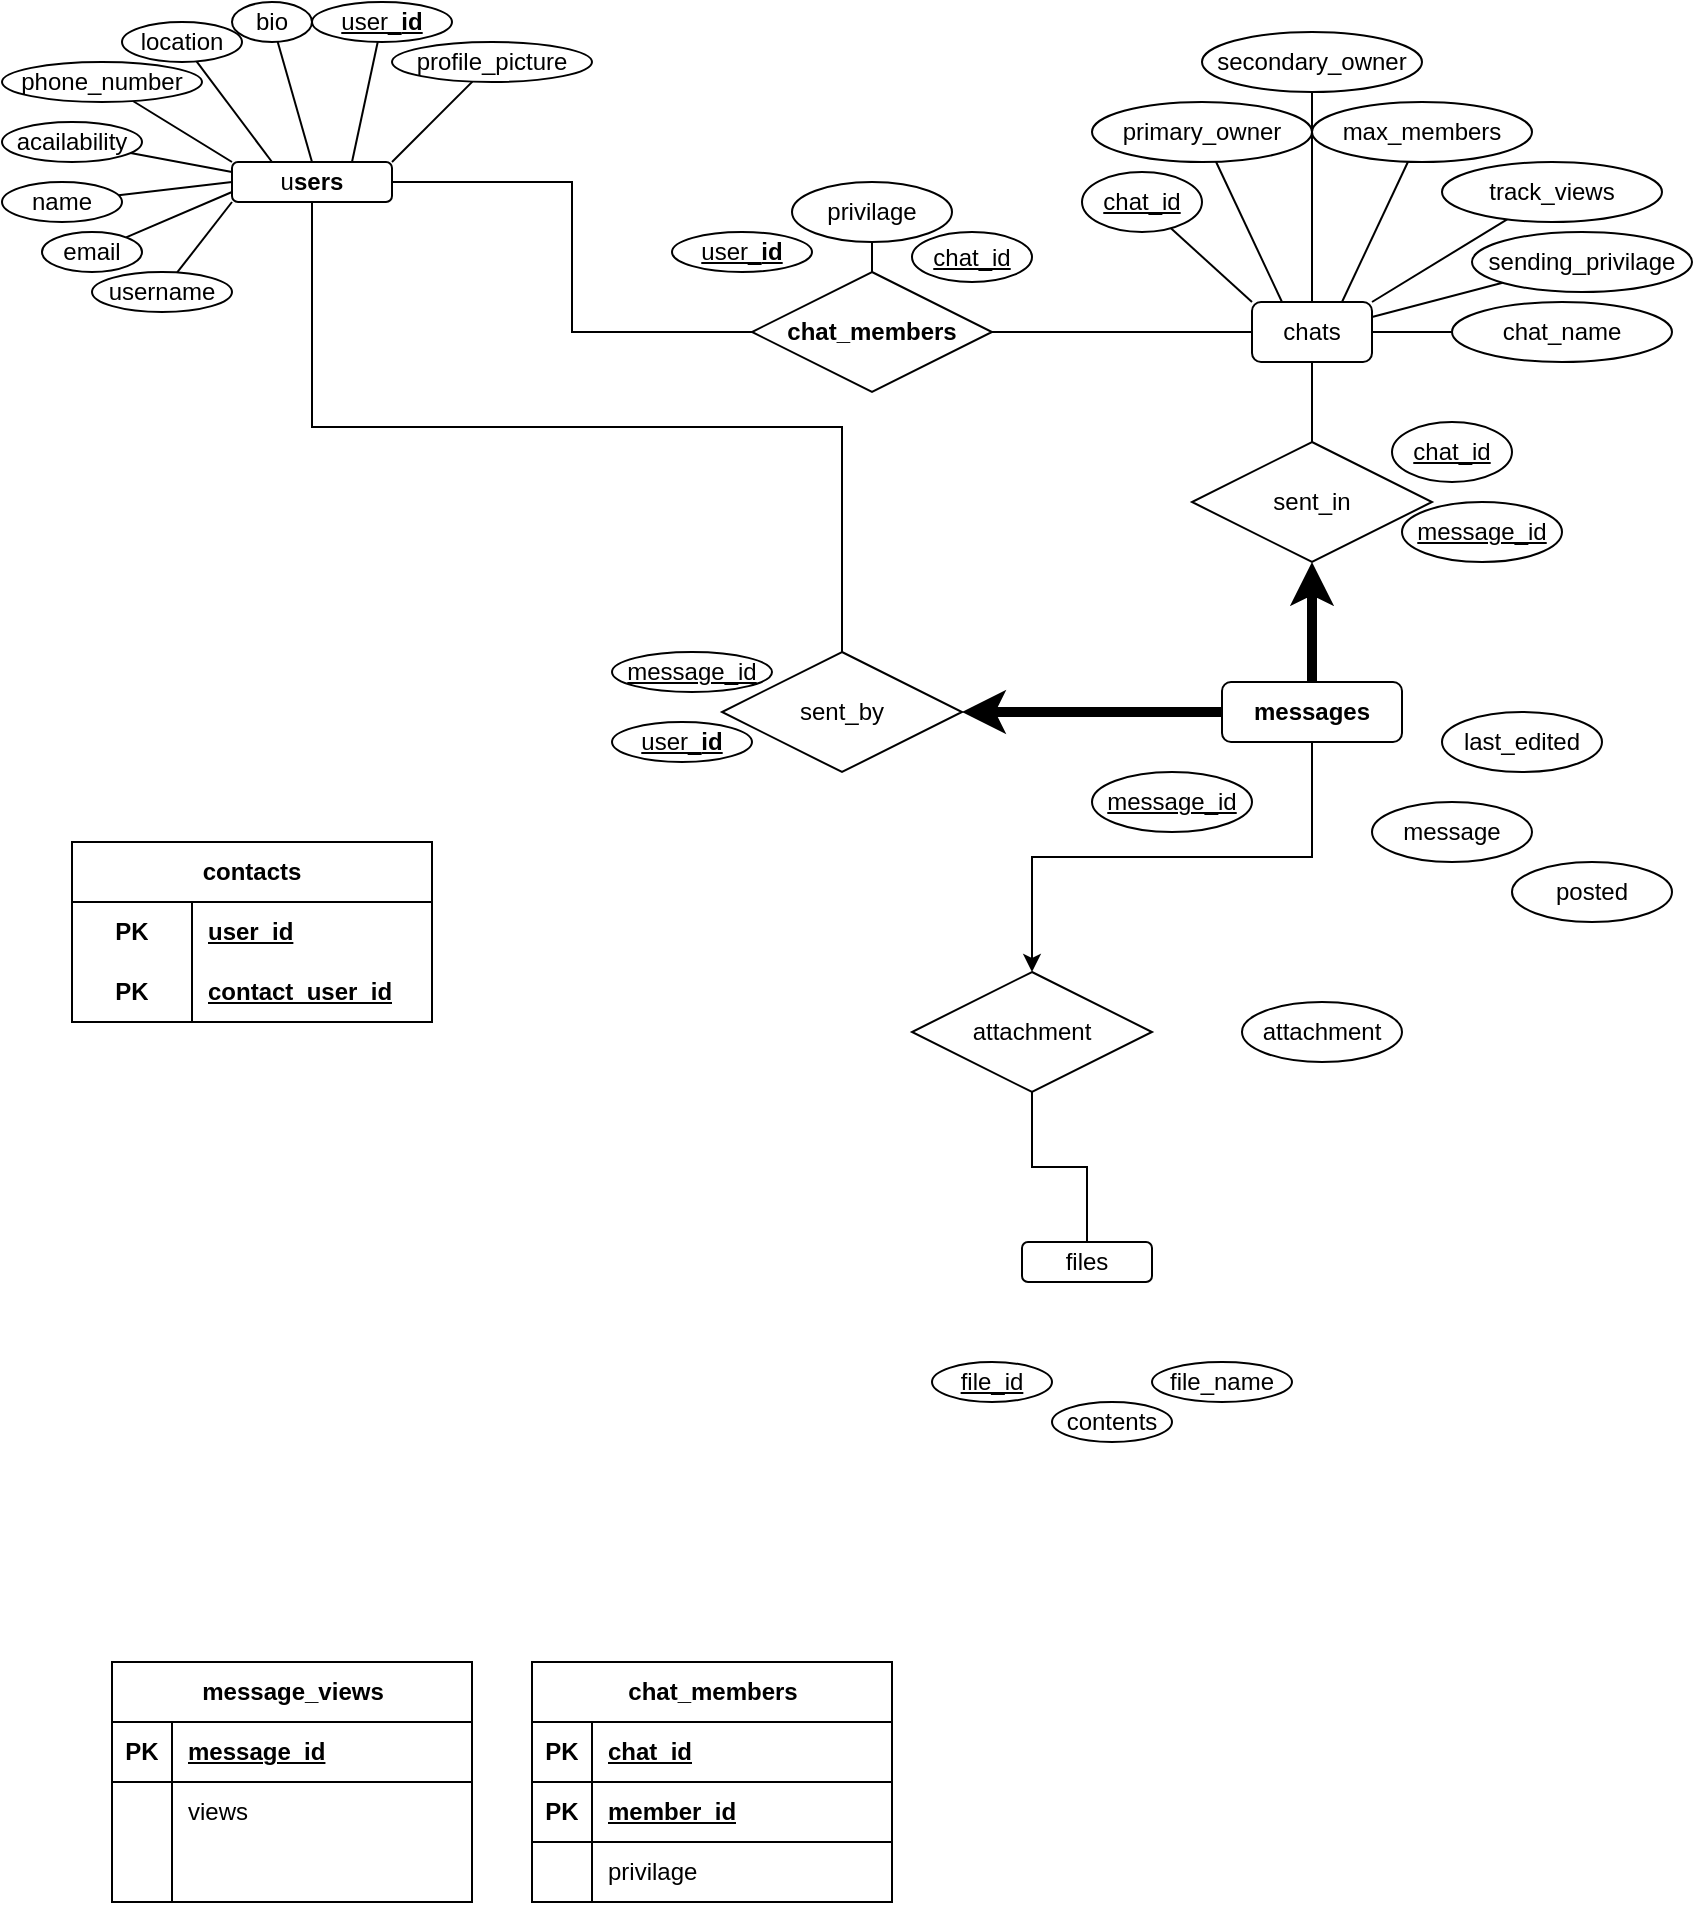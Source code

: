 <mxfile version="24.2.5" type="device">
  <diagram name="Page-1" id="mNlTKarFjd3dJtKIq2hN">
    <mxGraphModel dx="989" dy="578" grid="1" gridSize="10" guides="1" tooltips="1" connect="1" arrows="1" fold="1" page="1" pageScale="1" pageWidth="850" pageHeight="1100" math="0" shadow="0">
      <root>
        <mxCell id="0" />
        <mxCell id="1" parent="0" />
        <mxCell id="FEFO1clRmgiJMjdLypW7-79" value="contacts" style="shape=table;startSize=30;container=1;collapsible=1;childLayout=tableLayout;fixedRows=1;rowLines=0;fontStyle=1;align=center;resizeLast=1;html=1;whiteSpace=wrap;" parent="1" vertex="1">
          <mxGeometry x="40" y="430" width="180" height="90" as="geometry" />
        </mxCell>
        <mxCell id="FEFO1clRmgiJMjdLypW7-80" value="" style="shape=tableRow;horizontal=0;startSize=0;swimlaneHead=0;swimlaneBody=0;fillColor=none;collapsible=0;dropTarget=0;points=[[0,0.5],[1,0.5]];portConstraint=eastwest;top=0;left=0;right=0;bottom=0;html=1;" parent="FEFO1clRmgiJMjdLypW7-79" vertex="1">
          <mxGeometry y="30" width="180" height="30" as="geometry" />
        </mxCell>
        <mxCell id="FEFO1clRmgiJMjdLypW7-81" value="PK" style="shape=partialRectangle;connectable=0;fillColor=none;top=0;left=0;bottom=0;right=0;fontStyle=1;overflow=hidden;html=1;whiteSpace=wrap;" parent="FEFO1clRmgiJMjdLypW7-80" vertex="1">
          <mxGeometry width="60" height="30" as="geometry">
            <mxRectangle width="60" height="30" as="alternateBounds" />
          </mxGeometry>
        </mxCell>
        <mxCell id="FEFO1clRmgiJMjdLypW7-82" value="user_id" style="shape=partialRectangle;connectable=0;fillColor=none;top=0;left=0;bottom=0;right=0;align=left;spacingLeft=6;fontStyle=5;overflow=hidden;html=1;whiteSpace=wrap;" parent="FEFO1clRmgiJMjdLypW7-80" vertex="1">
          <mxGeometry x="60" width="120" height="30" as="geometry">
            <mxRectangle width="120" height="30" as="alternateBounds" />
          </mxGeometry>
        </mxCell>
        <mxCell id="FEFO1clRmgiJMjdLypW7-83" value="" style="shape=tableRow;horizontal=0;startSize=0;swimlaneHead=0;swimlaneBody=0;fillColor=none;collapsible=0;dropTarget=0;points=[[0,0.5],[1,0.5]];portConstraint=eastwest;top=0;left=0;right=0;bottom=1;html=1;" parent="FEFO1clRmgiJMjdLypW7-79" vertex="1">
          <mxGeometry y="60" width="180" height="30" as="geometry" />
        </mxCell>
        <mxCell id="FEFO1clRmgiJMjdLypW7-84" value="PK" style="shape=partialRectangle;connectable=0;fillColor=none;top=0;left=0;bottom=0;right=0;fontStyle=1;overflow=hidden;html=1;whiteSpace=wrap;" parent="FEFO1clRmgiJMjdLypW7-83" vertex="1">
          <mxGeometry width="60" height="30" as="geometry">
            <mxRectangle width="60" height="30" as="alternateBounds" />
          </mxGeometry>
        </mxCell>
        <mxCell id="FEFO1clRmgiJMjdLypW7-85" value="contact_user_id" style="shape=partialRectangle;connectable=0;fillColor=none;top=0;left=0;bottom=0;right=0;align=left;spacingLeft=6;fontStyle=5;overflow=hidden;html=1;whiteSpace=wrap;" parent="FEFO1clRmgiJMjdLypW7-83" vertex="1">
          <mxGeometry x="60" width="120" height="30" as="geometry">
            <mxRectangle width="120" height="30" as="alternateBounds" />
          </mxGeometry>
        </mxCell>
        <mxCell id="FEFO1clRmgiJMjdLypW7-175" value="chat_members" style="shape=table;startSize=30;container=1;collapsible=1;childLayout=tableLayout;fixedRows=1;rowLines=0;fontStyle=1;align=center;resizeLast=1;html=1;" parent="1" vertex="1">
          <mxGeometry x="270" y="840" width="180" height="120" as="geometry" />
        </mxCell>
        <mxCell id="FEFO1clRmgiJMjdLypW7-176" value="" style="shape=tableRow;horizontal=0;startSize=0;swimlaneHead=0;swimlaneBody=0;fillColor=none;collapsible=0;dropTarget=0;points=[[0,0.5],[1,0.5]];portConstraint=eastwest;top=0;left=0;right=0;bottom=1;" parent="FEFO1clRmgiJMjdLypW7-175" vertex="1">
          <mxGeometry y="30" width="180" height="30" as="geometry" />
        </mxCell>
        <mxCell id="FEFO1clRmgiJMjdLypW7-177" value="PK" style="shape=partialRectangle;connectable=0;fillColor=none;top=0;left=0;bottom=0;right=0;fontStyle=1;overflow=hidden;whiteSpace=wrap;html=1;" parent="FEFO1clRmgiJMjdLypW7-176" vertex="1">
          <mxGeometry width="30" height="30" as="geometry">
            <mxRectangle width="30" height="30" as="alternateBounds" />
          </mxGeometry>
        </mxCell>
        <mxCell id="FEFO1clRmgiJMjdLypW7-178" value="chat_id" style="shape=partialRectangle;connectable=0;fillColor=none;top=0;left=0;bottom=0;right=0;align=left;spacingLeft=6;fontStyle=5;overflow=hidden;whiteSpace=wrap;html=1;" parent="FEFO1clRmgiJMjdLypW7-176" vertex="1">
          <mxGeometry x="30" width="150" height="30" as="geometry">
            <mxRectangle width="150" height="30" as="alternateBounds" />
          </mxGeometry>
        </mxCell>
        <mxCell id="FEFO1clRmgiJMjdLypW7-188" value="" style="shape=tableRow;horizontal=0;startSize=0;swimlaneHead=0;swimlaneBody=0;fillColor=none;collapsible=0;dropTarget=0;points=[[0,0.5],[1,0.5]];portConstraint=eastwest;top=0;left=0;right=0;bottom=1;" parent="FEFO1clRmgiJMjdLypW7-175" vertex="1">
          <mxGeometry y="60" width="180" height="30" as="geometry" />
        </mxCell>
        <mxCell id="FEFO1clRmgiJMjdLypW7-189" value="PK" style="shape=partialRectangle;connectable=0;fillColor=none;top=0;left=0;bottom=0;right=0;fontStyle=1;overflow=hidden;whiteSpace=wrap;html=1;" parent="FEFO1clRmgiJMjdLypW7-188" vertex="1">
          <mxGeometry width="30" height="30" as="geometry">
            <mxRectangle width="30" height="30" as="alternateBounds" />
          </mxGeometry>
        </mxCell>
        <mxCell id="FEFO1clRmgiJMjdLypW7-190" value="member_id" style="shape=partialRectangle;connectable=0;fillColor=none;top=0;left=0;bottom=0;right=0;align=left;spacingLeft=6;fontStyle=5;overflow=hidden;whiteSpace=wrap;html=1;" parent="FEFO1clRmgiJMjdLypW7-188" vertex="1">
          <mxGeometry x="30" width="150" height="30" as="geometry">
            <mxRectangle width="150" height="30" as="alternateBounds" />
          </mxGeometry>
        </mxCell>
        <mxCell id="FEFO1clRmgiJMjdLypW7-179" value="" style="shape=tableRow;horizontal=0;startSize=0;swimlaneHead=0;swimlaneBody=0;fillColor=none;collapsible=0;dropTarget=0;points=[[0,0.5],[1,0.5]];portConstraint=eastwest;top=0;left=0;right=0;bottom=0;" parent="FEFO1clRmgiJMjdLypW7-175" vertex="1">
          <mxGeometry y="90" width="180" height="30" as="geometry" />
        </mxCell>
        <mxCell id="FEFO1clRmgiJMjdLypW7-180" value="" style="shape=partialRectangle;connectable=0;fillColor=none;top=0;left=0;bottom=0;right=0;editable=1;overflow=hidden;whiteSpace=wrap;html=1;" parent="FEFO1clRmgiJMjdLypW7-179" vertex="1">
          <mxGeometry width="30" height="30" as="geometry">
            <mxRectangle width="30" height="30" as="alternateBounds" />
          </mxGeometry>
        </mxCell>
        <mxCell id="FEFO1clRmgiJMjdLypW7-181" value="privilage" style="shape=partialRectangle;connectable=0;fillColor=none;top=0;left=0;bottom=0;right=0;align=left;spacingLeft=6;overflow=hidden;whiteSpace=wrap;html=1;" parent="FEFO1clRmgiJMjdLypW7-179" vertex="1">
          <mxGeometry x="30" width="150" height="30" as="geometry">
            <mxRectangle width="150" height="30" as="alternateBounds" />
          </mxGeometry>
        </mxCell>
        <mxCell id="FEFO1clRmgiJMjdLypW7-191" value="message_views" style="shape=table;startSize=30;container=1;collapsible=1;childLayout=tableLayout;fixedRows=1;rowLines=0;fontStyle=1;align=center;resizeLast=1;html=1;" parent="1" vertex="1">
          <mxGeometry x="60" y="840" width="180" height="120" as="geometry" />
        </mxCell>
        <mxCell id="FEFO1clRmgiJMjdLypW7-192" value="" style="shape=tableRow;horizontal=0;startSize=0;swimlaneHead=0;swimlaneBody=0;fillColor=none;collapsible=0;dropTarget=0;points=[[0,0.5],[1,0.5]];portConstraint=eastwest;top=0;left=0;right=0;bottom=1;" parent="FEFO1clRmgiJMjdLypW7-191" vertex="1">
          <mxGeometry y="30" width="180" height="30" as="geometry" />
        </mxCell>
        <mxCell id="FEFO1clRmgiJMjdLypW7-193" value="PK" style="shape=partialRectangle;connectable=0;fillColor=none;top=0;left=0;bottom=0;right=0;fontStyle=1;overflow=hidden;whiteSpace=wrap;html=1;" parent="FEFO1clRmgiJMjdLypW7-192" vertex="1">
          <mxGeometry width="30" height="30" as="geometry">
            <mxRectangle width="30" height="30" as="alternateBounds" />
          </mxGeometry>
        </mxCell>
        <mxCell id="FEFO1clRmgiJMjdLypW7-194" value="message_id" style="shape=partialRectangle;connectable=0;fillColor=none;top=0;left=0;bottom=0;right=0;align=left;spacingLeft=6;fontStyle=5;overflow=hidden;whiteSpace=wrap;html=1;" parent="FEFO1clRmgiJMjdLypW7-192" vertex="1">
          <mxGeometry x="30" width="150" height="30" as="geometry">
            <mxRectangle width="150" height="30" as="alternateBounds" />
          </mxGeometry>
        </mxCell>
        <mxCell id="FEFO1clRmgiJMjdLypW7-195" value="" style="shape=tableRow;horizontal=0;startSize=0;swimlaneHead=0;swimlaneBody=0;fillColor=none;collapsible=0;dropTarget=0;points=[[0,0.5],[1,0.5]];portConstraint=eastwest;top=0;left=0;right=0;bottom=0;" parent="FEFO1clRmgiJMjdLypW7-191" vertex="1">
          <mxGeometry y="60" width="180" height="30" as="geometry" />
        </mxCell>
        <mxCell id="FEFO1clRmgiJMjdLypW7-196" value="" style="shape=partialRectangle;connectable=0;fillColor=none;top=0;left=0;bottom=0;right=0;editable=1;overflow=hidden;whiteSpace=wrap;html=1;" parent="FEFO1clRmgiJMjdLypW7-195" vertex="1">
          <mxGeometry width="30" height="30" as="geometry">
            <mxRectangle width="30" height="30" as="alternateBounds" />
          </mxGeometry>
        </mxCell>
        <mxCell id="FEFO1clRmgiJMjdLypW7-197" value="views" style="shape=partialRectangle;connectable=0;fillColor=none;top=0;left=0;bottom=0;right=0;align=left;spacingLeft=6;overflow=hidden;whiteSpace=wrap;html=1;" parent="FEFO1clRmgiJMjdLypW7-195" vertex="1">
          <mxGeometry x="30" width="150" height="30" as="geometry">
            <mxRectangle width="150" height="30" as="alternateBounds" />
          </mxGeometry>
        </mxCell>
        <mxCell id="FEFO1clRmgiJMjdLypW7-201" value="" style="shape=tableRow;horizontal=0;startSize=0;swimlaneHead=0;swimlaneBody=0;fillColor=none;collapsible=0;dropTarget=0;points=[[0,0.5],[1,0.5]];portConstraint=eastwest;top=0;left=0;right=0;bottom=0;" parent="FEFO1clRmgiJMjdLypW7-191" vertex="1">
          <mxGeometry y="90" width="180" height="30" as="geometry" />
        </mxCell>
        <mxCell id="FEFO1clRmgiJMjdLypW7-202" value="" style="shape=partialRectangle;connectable=0;fillColor=none;top=0;left=0;bottom=0;right=0;editable=1;overflow=hidden;whiteSpace=wrap;html=1;" parent="FEFO1clRmgiJMjdLypW7-201" vertex="1">
          <mxGeometry width="30" height="30" as="geometry">
            <mxRectangle width="30" height="30" as="alternateBounds" />
          </mxGeometry>
        </mxCell>
        <mxCell id="FEFO1clRmgiJMjdLypW7-203" value="" style="shape=partialRectangle;connectable=0;fillColor=none;top=0;left=0;bottom=0;right=0;align=left;spacingLeft=6;overflow=hidden;whiteSpace=wrap;html=1;" parent="FEFO1clRmgiJMjdLypW7-201" vertex="1">
          <mxGeometry x="30" width="150" height="30" as="geometry">
            <mxRectangle width="150" height="30" as="alternateBounds" />
          </mxGeometry>
        </mxCell>
        <mxCell id="MFfPxk7XfSJyJv2wiUmu-2" style="edgeStyle=orthogonalEdgeStyle;rounded=0;orthogonalLoop=1;jettySize=auto;html=1;exitX=0.5;exitY=0;exitDx=0;exitDy=0;entryX=0.5;entryY=1;entryDx=0;entryDy=0;endArrow=none;endFill=0;" parent="1" source="FEFO1clRmgiJMjdLypW7-207" target="MFfPxk7XfSJyJv2wiUmu-1" edge="1">
          <mxGeometry relative="1" as="geometry" />
        </mxCell>
        <mxCell id="MFfPxk7XfSJyJv2wiUmu-4" style="edgeStyle=orthogonalEdgeStyle;rounded=0;orthogonalLoop=1;jettySize=auto;html=1;exitX=0;exitY=0.5;exitDx=0;exitDy=0;entryX=1;entryY=0.5;entryDx=0;entryDy=0;endArrow=none;endFill=0;" parent="1" source="FEFO1clRmgiJMjdLypW7-207" target="MFfPxk7XfSJyJv2wiUmu-3" edge="1">
          <mxGeometry relative="1" as="geometry" />
        </mxCell>
        <mxCell id="opB0nAplSwR7m2lDw3YQ-9" style="edgeStyle=orthogonalEdgeStyle;rounded=0;orthogonalLoop=1;jettySize=auto;html=1;exitX=1;exitY=0.5;exitDx=0;exitDy=0;endArrow=none;endFill=0;" edge="1" parent="1" source="FEFO1clRmgiJMjdLypW7-207" target="opB0nAplSwR7m2lDw3YQ-1">
          <mxGeometry relative="1" as="geometry" />
        </mxCell>
        <mxCell id="FEFO1clRmgiJMjdLypW7-207" value="&lt;span style=&quot;font-weight: 700;&quot;&gt;chat_members&lt;/span&gt;" style="shape=rhombus;perimeter=rhombusPerimeter;whiteSpace=wrap;html=1;align=center;" parent="1" vertex="1">
          <mxGeometry x="380" y="145" width="120" height="60" as="geometry" />
        </mxCell>
        <mxCell id="MFfPxk7XfSJyJv2wiUmu-1" value="privilage" style="ellipse;whiteSpace=wrap;html=1;" parent="1" vertex="1">
          <mxGeometry x="400" y="100" width="80" height="30" as="geometry" />
        </mxCell>
        <mxCell id="MFfPxk7XfSJyJv2wiUmu-26" style="rounded=0;orthogonalLoop=1;jettySize=auto;html=1;exitX=0.5;exitY=0;exitDx=0;exitDy=0;endArrow=none;endFill=0;" parent="1" source="MFfPxk7XfSJyJv2wiUmu-3" target="MFfPxk7XfSJyJv2wiUmu-10" edge="1">
          <mxGeometry relative="1" as="geometry" />
        </mxCell>
        <mxCell id="MFfPxk7XfSJyJv2wiUmu-31" style="rounded=0;orthogonalLoop=1;jettySize=auto;html=1;exitX=0;exitY=0.5;exitDx=0;exitDy=0;endArrow=none;endFill=0;" parent="1" source="MFfPxk7XfSJyJv2wiUmu-3" target="MFfPxk7XfSJyJv2wiUmu-8" edge="1">
          <mxGeometry relative="1" as="geometry" />
        </mxCell>
        <mxCell id="MFfPxk7XfSJyJv2wiUmu-34" style="rounded=0;orthogonalLoop=1;jettySize=auto;html=1;exitX=0;exitY=0.75;exitDx=0;exitDy=0;endArrow=none;endFill=0;" parent="1" source="MFfPxk7XfSJyJv2wiUmu-3" target="MFfPxk7XfSJyJv2wiUmu-11" edge="1">
          <mxGeometry relative="1" as="geometry" />
        </mxCell>
        <mxCell id="MFfPxk7XfSJyJv2wiUmu-35" style="rounded=0;orthogonalLoop=1;jettySize=auto;html=1;exitX=0;exitY=0.25;exitDx=0;exitDy=0;endArrow=none;endFill=0;" parent="1" source="MFfPxk7XfSJyJv2wiUmu-3" target="MFfPxk7XfSJyJv2wiUmu-14" edge="1">
          <mxGeometry relative="1" as="geometry" />
        </mxCell>
        <mxCell id="MFfPxk7XfSJyJv2wiUmu-36" style="rounded=0;orthogonalLoop=1;jettySize=auto;html=1;exitX=0.25;exitY=0;exitDx=0;exitDy=0;endArrow=none;endFill=0;" parent="1" source="MFfPxk7XfSJyJv2wiUmu-3" target="MFfPxk7XfSJyJv2wiUmu-13" edge="1">
          <mxGeometry relative="1" as="geometry" />
        </mxCell>
        <mxCell id="MFfPxk7XfSJyJv2wiUmu-38" style="rounded=0;orthogonalLoop=1;jettySize=auto;html=1;exitX=0.75;exitY=0;exitDx=0;exitDy=0;endArrow=none;endFill=0;" parent="1" source="MFfPxk7XfSJyJv2wiUmu-3" target="MFfPxk7XfSJyJv2wiUmu-5" edge="1">
          <mxGeometry relative="1" as="geometry" />
        </mxCell>
        <mxCell id="MFfPxk7XfSJyJv2wiUmu-39" style="rounded=0;orthogonalLoop=1;jettySize=auto;html=1;exitX=0;exitY=0;exitDx=0;exitDy=0;endArrow=none;endFill=0;" parent="1" source="MFfPxk7XfSJyJv2wiUmu-3" target="MFfPxk7XfSJyJv2wiUmu-7" edge="1">
          <mxGeometry relative="1" as="geometry" />
        </mxCell>
        <mxCell id="MFfPxk7XfSJyJv2wiUmu-40" style="rounded=0;orthogonalLoop=1;jettySize=auto;html=1;exitX=1;exitY=0;exitDx=0;exitDy=0;endArrow=none;endFill=0;" parent="1" source="MFfPxk7XfSJyJv2wiUmu-3" target="MFfPxk7XfSJyJv2wiUmu-12" edge="1">
          <mxGeometry relative="1" as="geometry" />
        </mxCell>
        <mxCell id="MFfPxk7XfSJyJv2wiUmu-41" style="rounded=0;orthogonalLoop=1;jettySize=auto;html=1;exitX=0;exitY=1;exitDx=0;exitDy=0;endArrow=none;endFill=0;" parent="1" source="MFfPxk7XfSJyJv2wiUmu-3" target="MFfPxk7XfSJyJv2wiUmu-15" edge="1">
          <mxGeometry relative="1" as="geometry" />
        </mxCell>
        <mxCell id="opB0nAplSwR7m2lDw3YQ-40" style="edgeStyle=orthogonalEdgeStyle;rounded=0;orthogonalLoop=1;jettySize=auto;html=1;exitX=0.5;exitY=1;exitDx=0;exitDy=0;endArrow=none;endFill=0;" edge="1" parent="1" source="MFfPxk7XfSJyJv2wiUmu-3" target="opB0nAplSwR7m2lDw3YQ-38">
          <mxGeometry relative="1" as="geometry" />
        </mxCell>
        <mxCell id="MFfPxk7XfSJyJv2wiUmu-3" value="u&lt;span style=&quot;font-weight: 700; background-color: initial;&quot;&gt;sers&lt;/span&gt;" style="rounded=1;whiteSpace=wrap;html=1;" parent="1" vertex="1">
          <mxGeometry x="120" y="90" width="80" height="20" as="geometry" />
        </mxCell>
        <mxCell id="MFfPxk7XfSJyJv2wiUmu-5" value="&lt;u&gt;user_&lt;span style=&quot;font-weight: 700; text-align: left; background-color: initial;&quot;&gt;id&lt;/span&gt;&lt;/u&gt;" style="ellipse;whiteSpace=wrap;html=1;" parent="1" vertex="1">
          <mxGeometry x="160" y="10" width="70" height="20" as="geometry" />
        </mxCell>
        <mxCell id="MFfPxk7XfSJyJv2wiUmu-7" value="phone_number" style="ellipse;whiteSpace=wrap;html=1;" parent="1" vertex="1">
          <mxGeometry x="5" y="40" width="100" height="20" as="geometry" />
        </mxCell>
        <mxCell id="MFfPxk7XfSJyJv2wiUmu-10" value="bio" style="ellipse;whiteSpace=wrap;html=1;" parent="1" vertex="1">
          <mxGeometry x="120" y="10" width="40" height="20" as="geometry" />
        </mxCell>
        <mxCell id="MFfPxk7XfSJyJv2wiUmu-11" value="email" style="ellipse;whiteSpace=wrap;html=1;" parent="1" vertex="1">
          <mxGeometry x="25" y="125" width="50" height="20" as="geometry" />
        </mxCell>
        <mxCell id="MFfPxk7XfSJyJv2wiUmu-12" value="profile_picture" style="ellipse;whiteSpace=wrap;html=1;" parent="1" vertex="1">
          <mxGeometry x="200" y="30" width="100" height="20" as="geometry" />
        </mxCell>
        <mxCell id="MFfPxk7XfSJyJv2wiUmu-13" value="location" style="ellipse;whiteSpace=wrap;html=1;" parent="1" vertex="1">
          <mxGeometry x="65" y="20" width="60" height="20" as="geometry" />
        </mxCell>
        <mxCell id="MFfPxk7XfSJyJv2wiUmu-14" value="acailability" style="ellipse;whiteSpace=wrap;html=1;" parent="1" vertex="1">
          <mxGeometry x="5" y="70" width="70" height="20" as="geometry" />
        </mxCell>
        <mxCell id="MFfPxk7XfSJyJv2wiUmu-15" value="username" style="ellipse;whiteSpace=wrap;html=1;" parent="1" vertex="1">
          <mxGeometry x="50" y="145" width="70" height="20" as="geometry" />
        </mxCell>
        <mxCell id="MFfPxk7XfSJyJv2wiUmu-8" value="name" style="ellipse;whiteSpace=wrap;html=1;" parent="1" vertex="1">
          <mxGeometry x="5" y="100" width="60" height="20" as="geometry" />
        </mxCell>
        <mxCell id="opB0nAplSwR7m2lDw3YQ-10" style="rounded=0;orthogonalLoop=1;jettySize=auto;html=1;exitX=0;exitY=0;exitDx=0;exitDy=0;endArrow=none;endFill=0;" edge="1" parent="1" source="opB0nAplSwR7m2lDw3YQ-1" target="opB0nAplSwR7m2lDw3YQ-2">
          <mxGeometry relative="1" as="geometry" />
        </mxCell>
        <mxCell id="opB0nAplSwR7m2lDw3YQ-13" style="rounded=0;orthogonalLoop=1;jettySize=auto;html=1;exitX=0.75;exitY=0;exitDx=0;exitDy=0;endArrow=none;endFill=0;" edge="1" parent="1" source="opB0nAplSwR7m2lDw3YQ-1" target="opB0nAplSwR7m2lDw3YQ-7">
          <mxGeometry relative="1" as="geometry" />
        </mxCell>
        <mxCell id="opB0nAplSwR7m2lDw3YQ-14" style="rounded=0;orthogonalLoop=1;jettySize=auto;html=1;exitX=1;exitY=0;exitDx=0;exitDy=0;endArrow=none;endFill=0;" edge="1" parent="1" source="opB0nAplSwR7m2lDw3YQ-1" target="opB0nAplSwR7m2lDw3YQ-6">
          <mxGeometry relative="1" as="geometry" />
        </mxCell>
        <mxCell id="opB0nAplSwR7m2lDw3YQ-16" style="rounded=0;orthogonalLoop=1;jettySize=auto;html=1;exitX=1;exitY=0.25;exitDx=0;exitDy=0;endArrow=none;endFill=0;" edge="1" parent="1" source="opB0nAplSwR7m2lDw3YQ-1" target="opB0nAplSwR7m2lDw3YQ-5">
          <mxGeometry relative="1" as="geometry" />
        </mxCell>
        <mxCell id="opB0nAplSwR7m2lDw3YQ-17" style="rounded=0;orthogonalLoop=1;jettySize=auto;html=1;exitX=0.25;exitY=0;exitDx=0;exitDy=0;endArrow=none;endFill=0;" edge="1" parent="1" source="opB0nAplSwR7m2lDw3YQ-1" target="opB0nAplSwR7m2lDw3YQ-3">
          <mxGeometry relative="1" as="geometry" />
        </mxCell>
        <mxCell id="opB0nAplSwR7m2lDw3YQ-18" style="rounded=0;orthogonalLoop=1;jettySize=auto;html=1;exitX=0.5;exitY=0;exitDx=0;exitDy=0;endArrow=none;endFill=0;" edge="1" parent="1" source="opB0nAplSwR7m2lDw3YQ-1" target="opB0nAplSwR7m2lDw3YQ-4">
          <mxGeometry relative="1" as="geometry" />
        </mxCell>
        <mxCell id="opB0nAplSwR7m2lDw3YQ-19" style="rounded=0;orthogonalLoop=1;jettySize=auto;html=1;exitX=1;exitY=0.5;exitDx=0;exitDy=0;endArrow=none;endFill=0;" edge="1" parent="1" source="opB0nAplSwR7m2lDw3YQ-1" target="opB0nAplSwR7m2lDw3YQ-8">
          <mxGeometry relative="1" as="geometry" />
        </mxCell>
        <mxCell id="opB0nAplSwR7m2lDw3YQ-34" style="edgeStyle=orthogonalEdgeStyle;rounded=0;orthogonalLoop=1;jettySize=auto;html=1;exitX=0.5;exitY=1;exitDx=0;exitDy=0;endArrow=none;endFill=0;" edge="1" parent="1" source="opB0nAplSwR7m2lDw3YQ-1" target="opB0nAplSwR7m2lDw3YQ-32">
          <mxGeometry relative="1" as="geometry" />
        </mxCell>
        <mxCell id="opB0nAplSwR7m2lDw3YQ-1" value="chats" style="rounded=1;whiteSpace=wrap;html=1;" vertex="1" parent="1">
          <mxGeometry x="630" y="160" width="60" height="30" as="geometry" />
        </mxCell>
        <mxCell id="opB0nAplSwR7m2lDw3YQ-2" value="&lt;u&gt;chat_id&lt;/u&gt;" style="ellipse;whiteSpace=wrap;html=1;" vertex="1" parent="1">
          <mxGeometry x="545" y="95" width="60" height="30" as="geometry" />
        </mxCell>
        <mxCell id="opB0nAplSwR7m2lDw3YQ-3" value="primary_owner" style="ellipse;whiteSpace=wrap;html=1;" vertex="1" parent="1">
          <mxGeometry x="550" y="60" width="110" height="30" as="geometry" />
        </mxCell>
        <mxCell id="opB0nAplSwR7m2lDw3YQ-4" value="secondary_owner" style="ellipse;whiteSpace=wrap;html=1;" vertex="1" parent="1">
          <mxGeometry x="605" y="25" width="110" height="30" as="geometry" />
        </mxCell>
        <mxCell id="opB0nAplSwR7m2lDw3YQ-5" value="sending_privilage&lt;span style=&quot;color: rgba(0, 0, 0, 0); font-family: monospace; font-size: 0px; text-align: start; text-wrap: nowrap;&quot;&gt;%3CmxGraphModel%3E%3Croot%3E%3CmxCell%20id%3D%220%22%2F%3E%3CmxCell%20id%3D%221%22%20parent%3D%220%22%2F%3E%3CmxCell%20id%3D%222%22%20value%3D%22primary_owner%22%20style%3D%22ellipse%3BwhiteSpace%3Dwrap%3Bhtml%3D1%3B%22%20vertex%3D%221%22%20parent%3D%221%22%3E%3CmxGeometry%20x%3D%22515%22%20y%3D%22310%22%20width%3D%22110%22%20height%3D%2240%22%20as%3D%22geometry%22%2F%3E%3C%2FmxCell%3E%3C%2Froot%3E%3C%2FmxGraphModel%3E&lt;/span&gt;" style="ellipse;whiteSpace=wrap;html=1;" vertex="1" parent="1">
          <mxGeometry x="740" y="125" width="110" height="30" as="geometry" />
        </mxCell>
        <mxCell id="opB0nAplSwR7m2lDw3YQ-6" value="track_views" style="ellipse;whiteSpace=wrap;html=1;" vertex="1" parent="1">
          <mxGeometry x="725" y="90" width="110" height="30" as="geometry" />
        </mxCell>
        <mxCell id="opB0nAplSwR7m2lDw3YQ-7" value="max_members" style="ellipse;whiteSpace=wrap;html=1;" vertex="1" parent="1">
          <mxGeometry x="660" y="60" width="110" height="30" as="geometry" />
        </mxCell>
        <mxCell id="opB0nAplSwR7m2lDw3YQ-8" value="chat_name" style="ellipse;whiteSpace=wrap;html=1;" vertex="1" parent="1">
          <mxGeometry x="730" y="160" width="110" height="30" as="geometry" />
        </mxCell>
        <mxCell id="opB0nAplSwR7m2lDw3YQ-33" style="edgeStyle=orthogonalEdgeStyle;rounded=0;orthogonalLoop=1;jettySize=auto;html=1;exitX=0.5;exitY=0;exitDx=0;exitDy=0;strokeWidth=5;" edge="1" parent="1" source="opB0nAplSwR7m2lDw3YQ-20" target="opB0nAplSwR7m2lDw3YQ-32">
          <mxGeometry relative="1" as="geometry" />
        </mxCell>
        <mxCell id="opB0nAplSwR7m2lDw3YQ-39" style="edgeStyle=orthogonalEdgeStyle;rounded=0;orthogonalLoop=1;jettySize=auto;html=1;exitX=0;exitY=0.5;exitDx=0;exitDy=0;strokeWidth=5;" edge="1" parent="1" source="opB0nAplSwR7m2lDw3YQ-20" target="opB0nAplSwR7m2lDw3YQ-38">
          <mxGeometry relative="1" as="geometry" />
        </mxCell>
        <mxCell id="opB0nAplSwR7m2lDw3YQ-46" style="edgeStyle=orthogonalEdgeStyle;rounded=0;orthogonalLoop=1;jettySize=auto;html=1;exitX=0.5;exitY=1;exitDx=0;exitDy=0;" edge="1" parent="1" source="opB0nAplSwR7m2lDw3YQ-20" target="opB0nAplSwR7m2lDw3YQ-45">
          <mxGeometry relative="1" as="geometry" />
        </mxCell>
        <mxCell id="opB0nAplSwR7m2lDw3YQ-20" value="&lt;span style=&quot;font-weight: 700; text-wrap: nowrap;&quot;&gt;messages&lt;/span&gt;" style="rounded=1;whiteSpace=wrap;html=1;" vertex="1" parent="1">
          <mxGeometry x="615" y="350" width="90" height="30" as="geometry" />
        </mxCell>
        <mxCell id="opB0nAplSwR7m2lDw3YQ-21" value="&lt;u&gt;message_id&lt;/u&gt;" style="ellipse;whiteSpace=wrap;html=1;" vertex="1" parent="1">
          <mxGeometry x="550" y="395" width="80" height="30" as="geometry" />
        </mxCell>
        <mxCell id="opB0nAplSwR7m2lDw3YQ-22" value="message" style="ellipse;whiteSpace=wrap;html=1;" vertex="1" parent="1">
          <mxGeometry x="690" y="410" width="80" height="30" as="geometry" />
        </mxCell>
        <mxCell id="opB0nAplSwR7m2lDw3YQ-26" value="&lt;span style=&quot;text-align: left;&quot;&gt;attachment&lt;/span&gt;" style="ellipse;whiteSpace=wrap;html=1;" vertex="1" parent="1">
          <mxGeometry x="625" y="510" width="80" height="30" as="geometry" />
        </mxCell>
        <mxCell id="opB0nAplSwR7m2lDw3YQ-27" value="&lt;span style=&quot;text-align: left;&quot;&gt;posted&lt;/span&gt;" style="ellipse;whiteSpace=wrap;html=1;" vertex="1" parent="1">
          <mxGeometry x="760" y="440" width="80" height="30" as="geometry" />
        </mxCell>
        <mxCell id="opB0nAplSwR7m2lDw3YQ-28" value="&lt;span style=&quot;text-align: left;&quot;&gt;last_edited&lt;/span&gt;" style="ellipse;whiteSpace=wrap;html=1;" vertex="1" parent="1">
          <mxGeometry x="725" y="365" width="80" height="30" as="geometry" />
        </mxCell>
        <mxCell id="opB0nAplSwR7m2lDw3YQ-32" value="sent_in" style="shape=rhombus;perimeter=rhombusPerimeter;whiteSpace=wrap;html=1;align=center;" vertex="1" parent="1">
          <mxGeometry x="600" y="230" width="120" height="60" as="geometry" />
        </mxCell>
        <mxCell id="opB0nAplSwR7m2lDw3YQ-35" value="&lt;u&gt;message_id&lt;/u&gt;" style="ellipse;whiteSpace=wrap;html=1;" vertex="1" parent="1">
          <mxGeometry x="705" y="260" width="80" height="30" as="geometry" />
        </mxCell>
        <mxCell id="opB0nAplSwR7m2lDw3YQ-36" value="&lt;u&gt;chat_id&lt;/u&gt;" style="ellipse;whiteSpace=wrap;html=1;" vertex="1" parent="1">
          <mxGeometry x="700" y="220" width="60" height="30" as="geometry" />
        </mxCell>
        <mxCell id="opB0nAplSwR7m2lDw3YQ-38" value="sent_by" style="shape=rhombus;perimeter=rhombusPerimeter;whiteSpace=wrap;html=1;align=center;" vertex="1" parent="1">
          <mxGeometry x="365" y="335" width="120" height="60" as="geometry" />
        </mxCell>
        <mxCell id="opB0nAplSwR7m2lDw3YQ-41" value="&lt;u&gt;message_id&lt;/u&gt;" style="ellipse;whiteSpace=wrap;html=1;" vertex="1" parent="1">
          <mxGeometry x="310" y="335" width="80" height="20" as="geometry" />
        </mxCell>
        <mxCell id="opB0nAplSwR7m2lDw3YQ-42" value="&lt;u&gt;user_&lt;span style=&quot;font-weight: 700; text-align: left; background-color: initial;&quot;&gt;id&lt;/span&gt;&lt;/u&gt;" style="ellipse;whiteSpace=wrap;html=1;" vertex="1" parent="1">
          <mxGeometry x="310" y="370" width="70" height="20" as="geometry" />
        </mxCell>
        <mxCell id="opB0nAplSwR7m2lDw3YQ-43" value="&lt;u&gt;user_&lt;span style=&quot;font-weight: 700; text-align: left; background-color: initial;&quot;&gt;id&lt;/span&gt;&lt;/u&gt;" style="ellipse;whiteSpace=wrap;html=1;" vertex="1" parent="1">
          <mxGeometry x="340" y="125" width="70" height="20" as="geometry" />
        </mxCell>
        <mxCell id="opB0nAplSwR7m2lDw3YQ-44" value="&lt;u&gt;chat_id&lt;/u&gt;" style="ellipse;whiteSpace=wrap;html=1;" vertex="1" parent="1">
          <mxGeometry x="460" y="125" width="60" height="25" as="geometry" />
        </mxCell>
        <mxCell id="opB0nAplSwR7m2lDw3YQ-45" value="attachment" style="shape=rhombus;perimeter=rhombusPerimeter;whiteSpace=wrap;html=1;align=center;" vertex="1" parent="1">
          <mxGeometry x="460" y="495" width="120" height="60" as="geometry" />
        </mxCell>
        <mxCell id="opB0nAplSwR7m2lDw3YQ-51" style="edgeStyle=orthogonalEdgeStyle;rounded=0;orthogonalLoop=1;jettySize=auto;html=1;exitX=0.5;exitY=0;exitDx=0;exitDy=0;endArrow=none;endFill=0;" edge="1" parent="1" source="opB0nAplSwR7m2lDw3YQ-47" target="opB0nAplSwR7m2lDw3YQ-45">
          <mxGeometry relative="1" as="geometry" />
        </mxCell>
        <mxCell id="opB0nAplSwR7m2lDw3YQ-47" value="files" style="rounded=1;whiteSpace=wrap;html=1;" vertex="1" parent="1">
          <mxGeometry x="515" y="630" width="65" height="20" as="geometry" />
        </mxCell>
        <mxCell id="opB0nAplSwR7m2lDw3YQ-48" value="&lt;u&gt;file_id&lt;/u&gt;" style="ellipse;whiteSpace=wrap;html=1;" vertex="1" parent="1">
          <mxGeometry x="470" y="690" width="60" height="20" as="geometry" />
        </mxCell>
        <mxCell id="opB0nAplSwR7m2lDw3YQ-49" value="file_name" style="ellipse;whiteSpace=wrap;html=1;" vertex="1" parent="1">
          <mxGeometry x="580" y="690" width="70" height="20" as="geometry" />
        </mxCell>
        <mxCell id="opB0nAplSwR7m2lDw3YQ-50" value="contents" style="ellipse;whiteSpace=wrap;html=1;" vertex="1" parent="1">
          <mxGeometry x="530" y="710" width="60" height="20" as="geometry" />
        </mxCell>
      </root>
    </mxGraphModel>
  </diagram>
</mxfile>

